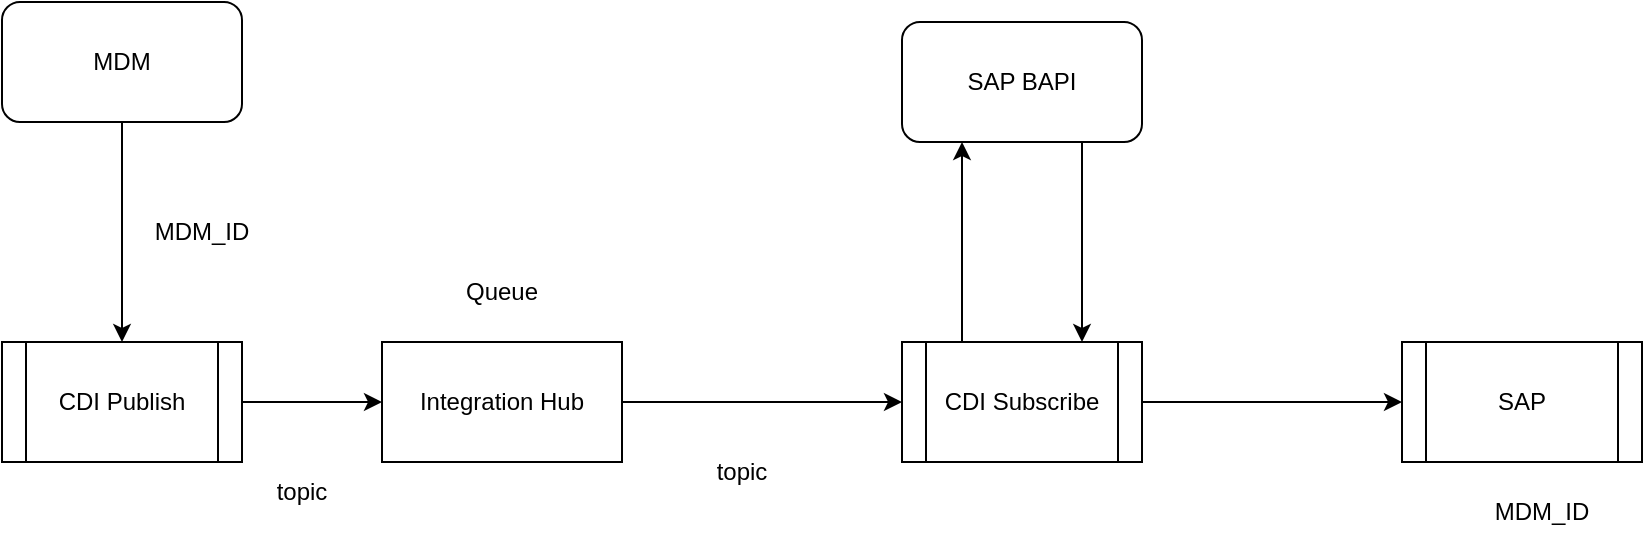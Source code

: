 <mxfile version="25.0.3">
  <diagram name="Integration Hub" id="Gwofif0vAeowNGrBWTdj">
    <mxGraphModel dx="1050" dy="661" grid="1" gridSize="10" guides="1" tooltips="1" connect="1" arrows="1" fold="1" page="1" pageScale="1" pageWidth="1100" pageHeight="850" math="0" shadow="0">
      <root>
        <mxCell id="0" />
        <mxCell id="1" parent="0" />
        <mxCell id="hXpVFQbr3joO_DWSpM0u-7" style="edgeStyle=orthogonalEdgeStyle;rounded=0;orthogonalLoop=1;jettySize=auto;html=1;" edge="1" parent="1" source="hXpVFQbr3joO_DWSpM0u-1" target="hXpVFQbr3joO_DWSpM0u-6">
          <mxGeometry relative="1" as="geometry" />
        </mxCell>
        <mxCell id="hXpVFQbr3joO_DWSpM0u-1" value="Integration Hub" style="rounded=0;whiteSpace=wrap;html=1;" vertex="1" parent="1">
          <mxGeometry x="280" y="270" width="120" height="60" as="geometry" />
        </mxCell>
        <mxCell id="hXpVFQbr3joO_DWSpM0u-2" value="SAP" style="shape=process;whiteSpace=wrap;html=1;backgroundOutline=1;" vertex="1" parent="1">
          <mxGeometry x="790" y="270" width="120" height="60" as="geometry" />
        </mxCell>
        <mxCell id="hXpVFQbr3joO_DWSpM0u-4" style="edgeStyle=orthogonalEdgeStyle;rounded=0;orthogonalLoop=1;jettySize=auto;html=1;" edge="1" parent="1" source="hXpVFQbr3joO_DWSpM0u-3" target="hXpVFQbr3joO_DWSpM0u-1">
          <mxGeometry relative="1" as="geometry" />
        </mxCell>
        <mxCell id="hXpVFQbr3joO_DWSpM0u-3" value="CDI Publish" style="shape=process;whiteSpace=wrap;html=1;backgroundOutline=1;" vertex="1" parent="1">
          <mxGeometry x="90" y="270" width="120" height="60" as="geometry" />
        </mxCell>
        <mxCell id="hXpVFQbr3joO_DWSpM0u-5" value="topic" style="text;html=1;align=center;verticalAlign=middle;whiteSpace=wrap;rounded=0;" vertex="1" parent="1">
          <mxGeometry x="210" y="330" width="60" height="30" as="geometry" />
        </mxCell>
        <mxCell id="hXpVFQbr3joO_DWSpM0u-14" style="edgeStyle=orthogonalEdgeStyle;rounded=0;orthogonalLoop=1;jettySize=auto;html=1;exitX=0.25;exitY=0;exitDx=0;exitDy=0;entryX=0.25;entryY=1;entryDx=0;entryDy=0;" edge="1" parent="1" source="hXpVFQbr3joO_DWSpM0u-6" target="hXpVFQbr3joO_DWSpM0u-13">
          <mxGeometry relative="1" as="geometry" />
        </mxCell>
        <mxCell id="hXpVFQbr3joO_DWSpM0u-16" style="edgeStyle=orthogonalEdgeStyle;rounded=0;orthogonalLoop=1;jettySize=auto;html=1;" edge="1" parent="1" source="hXpVFQbr3joO_DWSpM0u-6" target="hXpVFQbr3joO_DWSpM0u-2">
          <mxGeometry relative="1" as="geometry" />
        </mxCell>
        <mxCell id="hXpVFQbr3joO_DWSpM0u-6" value="CDI Subscribe" style="shape=process;whiteSpace=wrap;html=1;backgroundOutline=1;" vertex="1" parent="1">
          <mxGeometry x="540" y="270" width="120" height="60" as="geometry" />
        </mxCell>
        <mxCell id="hXpVFQbr3joO_DWSpM0u-8" value="topic" style="text;html=1;align=center;verticalAlign=middle;whiteSpace=wrap;rounded=0;" vertex="1" parent="1">
          <mxGeometry x="430" y="320" width="60" height="30" as="geometry" />
        </mxCell>
        <mxCell id="hXpVFQbr3joO_DWSpM0u-11" style="edgeStyle=orthogonalEdgeStyle;rounded=0;orthogonalLoop=1;jettySize=auto;html=1;" edge="1" parent="1" source="hXpVFQbr3joO_DWSpM0u-10" target="hXpVFQbr3joO_DWSpM0u-3">
          <mxGeometry relative="1" as="geometry" />
        </mxCell>
        <mxCell id="hXpVFQbr3joO_DWSpM0u-10" value="MDM" style="rounded=1;whiteSpace=wrap;html=1;" vertex="1" parent="1">
          <mxGeometry x="90" y="100" width="120" height="60" as="geometry" />
        </mxCell>
        <mxCell id="hXpVFQbr3joO_DWSpM0u-12" value="MDM_ID" style="text;html=1;align=center;verticalAlign=middle;whiteSpace=wrap;rounded=0;" vertex="1" parent="1">
          <mxGeometry x="160" y="200" width="60" height="30" as="geometry" />
        </mxCell>
        <mxCell id="hXpVFQbr3joO_DWSpM0u-15" style="edgeStyle=orthogonalEdgeStyle;rounded=0;orthogonalLoop=1;jettySize=auto;html=1;exitX=0.75;exitY=1;exitDx=0;exitDy=0;entryX=0.75;entryY=0;entryDx=0;entryDy=0;" edge="1" parent="1" source="hXpVFQbr3joO_DWSpM0u-13" target="hXpVFQbr3joO_DWSpM0u-6">
          <mxGeometry relative="1" as="geometry" />
        </mxCell>
        <mxCell id="hXpVFQbr3joO_DWSpM0u-13" value="SAP BAPI" style="rounded=1;whiteSpace=wrap;html=1;" vertex="1" parent="1">
          <mxGeometry x="540" y="110" width="120" height="60" as="geometry" />
        </mxCell>
        <mxCell id="hXpVFQbr3joO_DWSpM0u-17" value="MDM_ID" style="text;html=1;align=center;verticalAlign=middle;whiteSpace=wrap;rounded=0;" vertex="1" parent="1">
          <mxGeometry x="830" y="340" width="60" height="30" as="geometry" />
        </mxCell>
        <mxCell id="hXpVFQbr3joO_DWSpM0u-18" value="Queue" style="text;html=1;align=center;verticalAlign=middle;whiteSpace=wrap;rounded=0;" vertex="1" parent="1">
          <mxGeometry x="310" y="230" width="60" height="30" as="geometry" />
        </mxCell>
      </root>
    </mxGraphModel>
  </diagram>
</mxfile>
